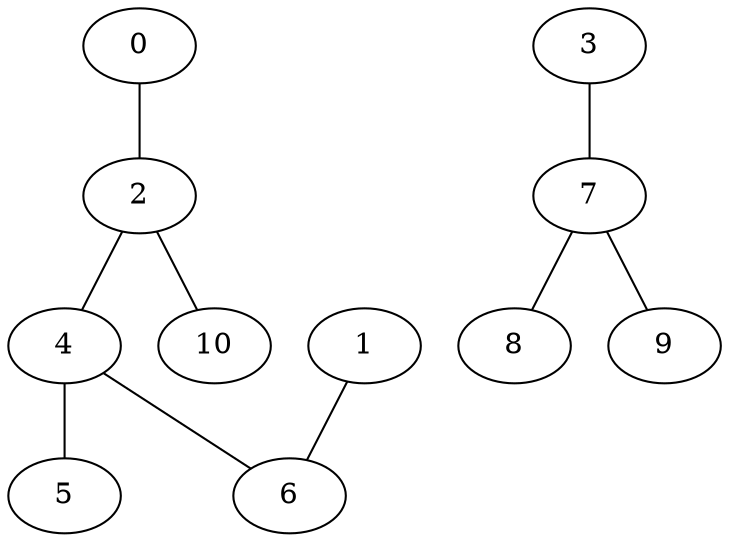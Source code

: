 graph "sampletest150-mod2_image6.bmp" {
	0	 [type=endpoint,
		x=321,
		y=63];
	2	 [type=intersection,
		x=332,
		y=232];
	0 -- 2	 [angle0="1.51",
		frequency=1,
		type0=line];
	1	 [type=endpoint,
		x=304,
		y=456];
	6	 [type=corner,
		x=324,
		y=259];
	1 -- 6	 [angle0="-1.47",
		frequency=1,
		type0=line];
	4	 [type=intersection,
		x=336,
		y=250];
	2 -- 4	 [angle0="1.35",
		frequency=1,
		type0=line];
	10	 [type=endpoint,
		x=371,
		y=284];
	2 -- 10	 [angle0=".93",
		frequency=1,
		type0=line];
	3	 [type=endpoint,
		x=147,
		y=271];
	7	 [type=intersection,
		x=202,
		y=263];
	3 -- 7	 [angle0="-.14",
		frequency=1,
		type0=line];
	5	 [type=endpoint,
		x=355,
		y=251];
	4 -- 5	 [angle0=".05",
		frequency=1,
		type0=line];
	4 -- 6	 [angle0="-.64",
		frequency=1,
		type0=line];
	8	 [type=endpoint,
		x=215,
		y=54];
	7 -- 8	 [angle0="-1.51",
		frequency=1,
		type0=line];
	9	 [type=endpoint,
		x=211,
		y=437];
	7 -- 9	 [angle0="1.52",
		frequency=1,
		type0=line];
}
